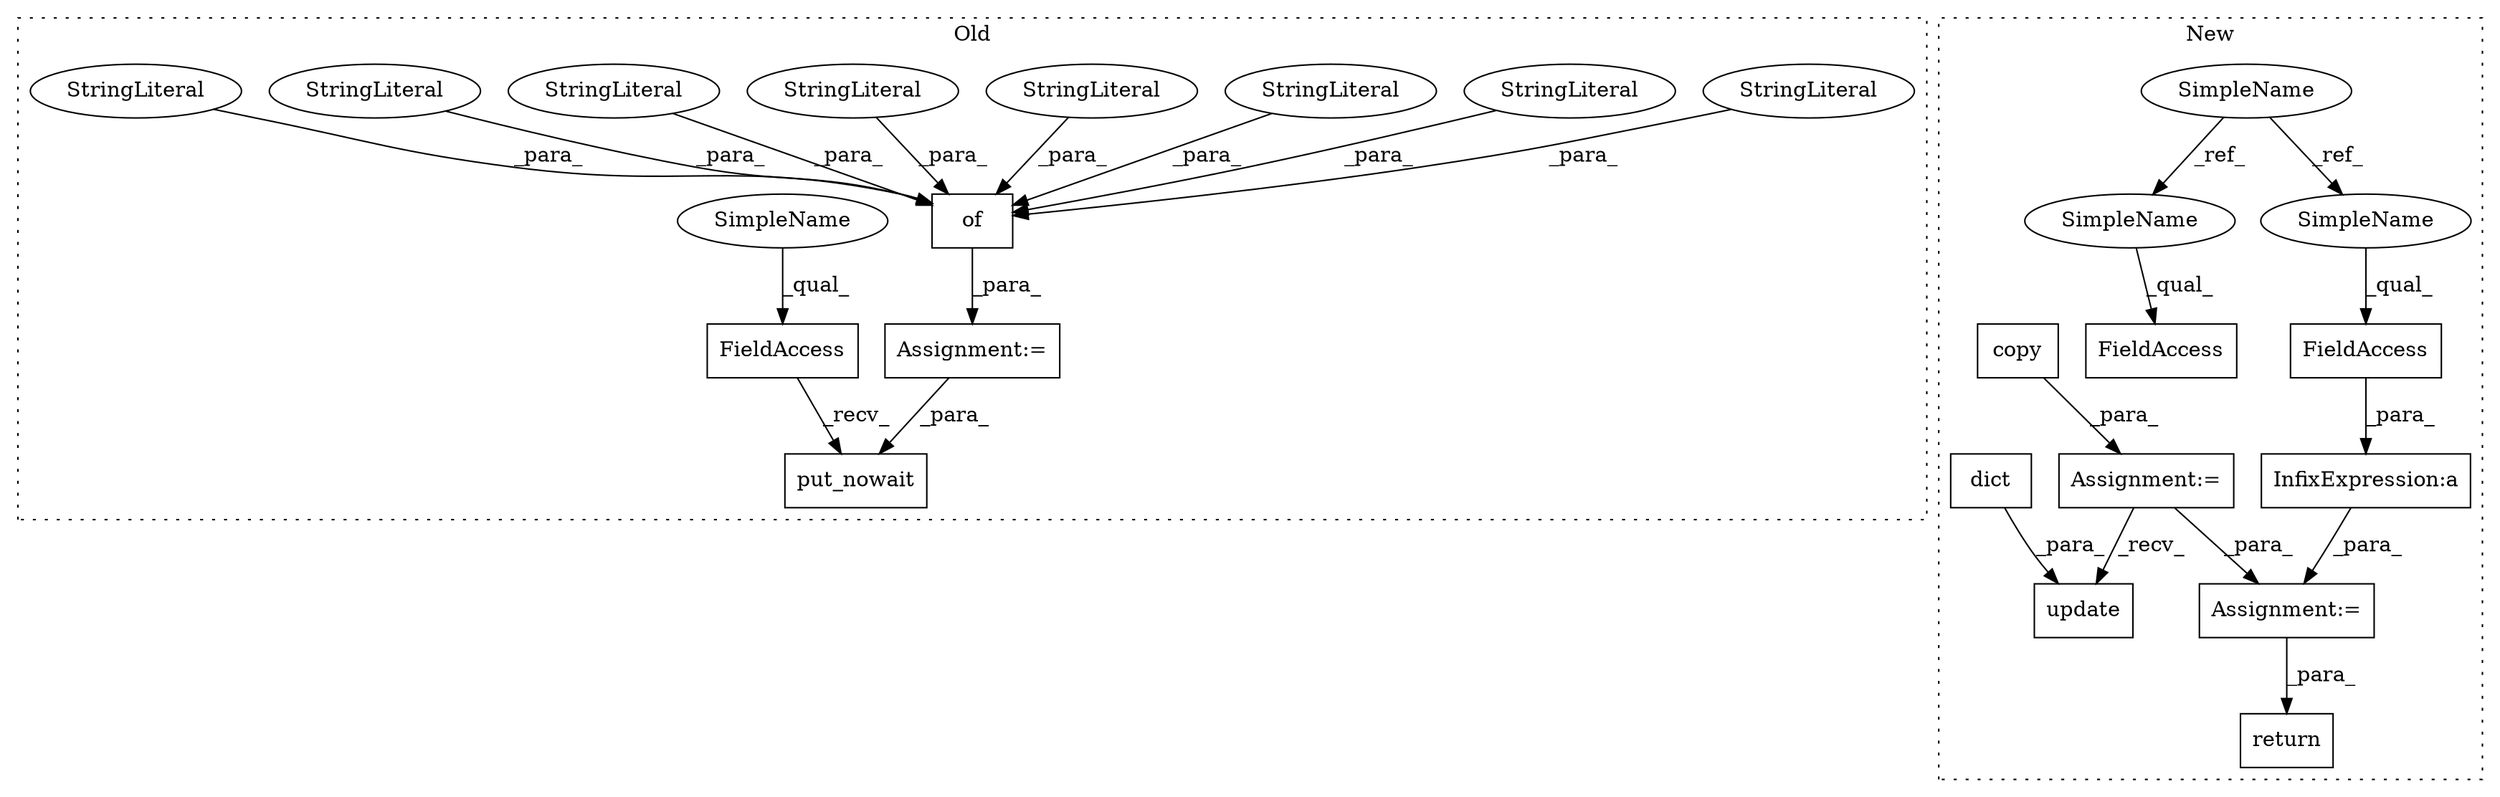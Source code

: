digraph G {
subgraph cluster0 {
1 [label="of" a="32" s="3478,3596" l="3,1" shape="box"];
4 [label="Assignment:=" a="7" s="3473" l="1" shape="box"];
5 [label="StringLiteral" a="45" s="3525" l="7" shape="ellipse"];
6 [label="StringLiteral" a="45" s="3481" l="6" shape="ellipse"];
7 [label="StringLiteral" a="45" s="3513" l="6" shape="ellipse"];
8 [label="StringLiteral" a="45" s="3557" l="14" shape="ellipse"];
9 [label="StringLiteral" a="45" s="3497" l="8" shape="ellipse"];
10 [label="StringLiteral" a="45" s="3585" l="6" shape="ellipse"];
11 [label="StringLiteral" a="45" s="3539" l="9" shape="ellipse"];
12 [label="StringLiteral" a="45" s="3488" l="8" shape="ellipse"];
13 [label="put_nowait" a="32" s="3615,3634" l="11,1" shape="box"];
14 [label="FieldAccess" a="22" s="3603" l="11" shape="box"];
25 [label="SimpleName" a="42" s="3603" l="4" shape="ellipse"];
label = "Old";
style="dotted";
}
subgraph cluster1 {
2 [label="copy" a="32" s="3470" l="6" shape="box"];
3 [label="Assignment:=" a="7" s="3523" l="1" shape="box"];
15 [label="Assignment:=" a="7" s="3464" l="1" shape="box"];
16 [label="InfixExpression:a" a="27" s="3562" l="3" shape="box"];
17 [label="update" a="32" s="3487,3513" l="7,1" shape="box"];
18 [label="FieldAccess" a="22" s="3553" l="9" shape="box"];
19 [label="SimpleName" a="42" s="3095" l="4" shape="ellipse"];
20 [label="FieldAccess" a="22" s="3524" l="8" shape="box"];
21 [label="dict" a="32" s="3494,3512" l="5,1" shape="box"];
22 [label="return" a="41" s="3590" l="7" shape="box"];
23 [label="SimpleName" a="42" s="3553" l="4" shape="ellipse"];
24 [label="SimpleName" a="42" s="3524" l="4" shape="ellipse"];
label = "New";
style="dotted";
}
1 -> 4 [label="_para_"];
2 -> 15 [label="_para_"];
3 -> 22 [label="_para_"];
4 -> 13 [label="_para_"];
5 -> 1 [label="_para_"];
6 -> 1 [label="_para_"];
7 -> 1 [label="_para_"];
8 -> 1 [label="_para_"];
9 -> 1 [label="_para_"];
10 -> 1 [label="_para_"];
11 -> 1 [label="_para_"];
12 -> 1 [label="_para_"];
14 -> 13 [label="_recv_"];
15 -> 17 [label="_recv_"];
15 -> 3 [label="_para_"];
16 -> 3 [label="_para_"];
18 -> 16 [label="_para_"];
19 -> 23 [label="_ref_"];
19 -> 24 [label="_ref_"];
21 -> 17 [label="_para_"];
23 -> 18 [label="_qual_"];
24 -> 20 [label="_qual_"];
25 -> 14 [label="_qual_"];
}